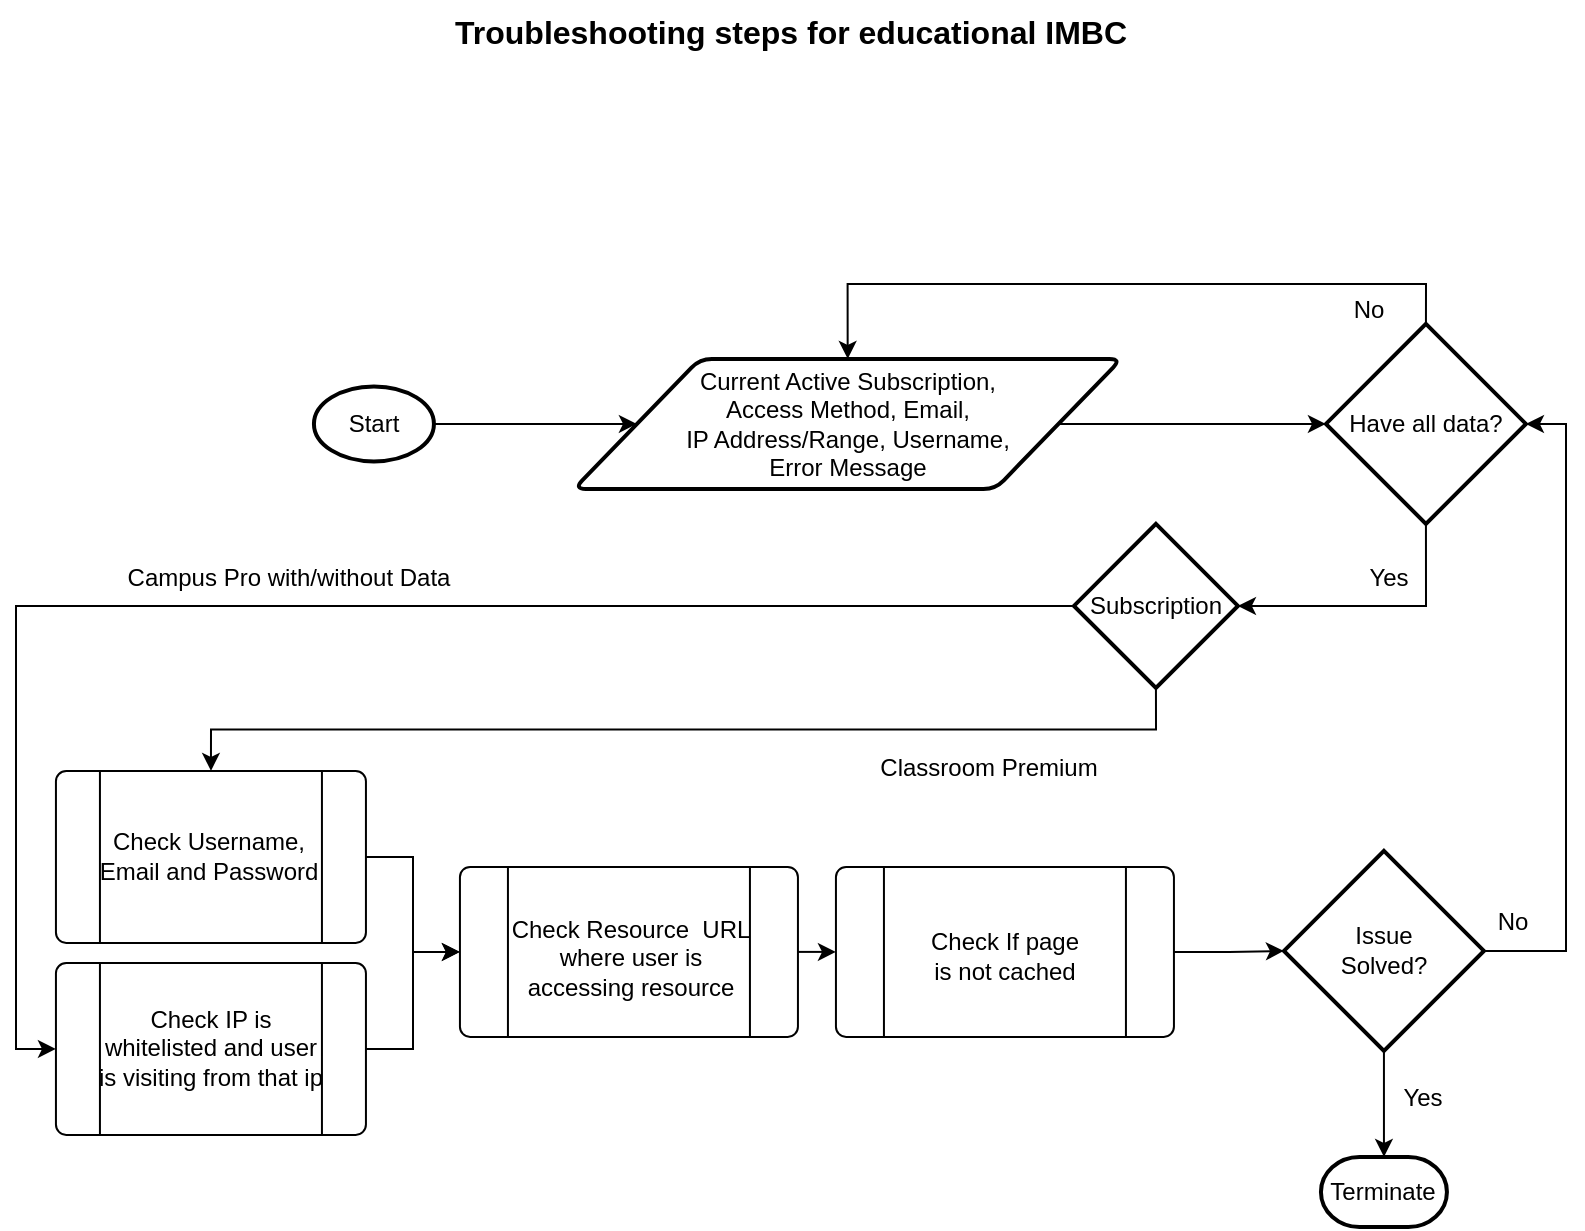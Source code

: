 <mxfile version="21.0.2" type="github"><diagram id="L7yQ3jqosHV66pNYu8Du" name="Page-1"><mxGraphModel dx="2074" dy="1091" grid="0" gridSize="10" guides="1" tooltips="1" connect="1" arrows="1" fold="1" page="1" pageScale="1" pageWidth="850" pageHeight="1100" math="0" shadow="0"><root><mxCell id="0"/><mxCell id="1" parent="0"/><mxCell id="f_lMZZhtw-J7g6iz7s1e-27" style="edgeStyle=orthogonalEdgeStyle;rounded=0;orthogonalLoop=1;jettySize=auto;html=1;exitX=1;exitY=0.5;exitDx=0;exitDy=0;exitPerimeter=0;entryX=0;entryY=0.5;entryDx=0;entryDy=0;" parent="1" source="f_lMZZhtw-J7g6iz7s1e-1" target="f_lMZZhtw-J7g6iz7s1e-2" edge="1"><mxGeometry relative="1" as="geometry"/></mxCell><mxCell id="f_lMZZhtw-J7g6iz7s1e-1" value="Start" style="strokeWidth=2;html=1;shape=mxgraph.flowchart.start_1;whiteSpace=wrap;" parent="1" vertex="1"><mxGeometry x="186.97" y="263.2" width="60" height="37.5" as="geometry"/></mxCell><mxCell id="f_lMZZhtw-J7g6iz7s1e-29" style="edgeStyle=orthogonalEdgeStyle;rounded=0;orthogonalLoop=1;jettySize=auto;html=1;exitX=1;exitY=0.5;exitDx=0;exitDy=0;entryX=0;entryY=0.5;entryDx=0;entryDy=0;entryPerimeter=0;" parent="1" source="f_lMZZhtw-J7g6iz7s1e-2" target="f_lMZZhtw-J7g6iz7s1e-5" edge="1"><mxGeometry relative="1" as="geometry"/></mxCell><mxCell id="f_lMZZhtw-J7g6iz7s1e-2" value="Current Active Subscription,&lt;br&gt;Access Method, Email,&lt;br&gt;IP Address/Range, Username,&lt;br&gt;Error Message" style="shape=parallelogram;html=1;strokeWidth=2;perimeter=parallelogramPerimeter;whiteSpace=wrap;rounded=1;arcSize=12;size=0.23;" parent="1" vertex="1"><mxGeometry x="316.97" y="249.45" width="273.75" height="65" as="geometry"/></mxCell><mxCell id="f_lMZZhtw-J7g6iz7s1e-30" style="edgeStyle=orthogonalEdgeStyle;rounded=0;orthogonalLoop=1;jettySize=auto;html=1;exitX=0.5;exitY=0;exitDx=0;exitDy=0;exitPerimeter=0;entryX=0.5;entryY=0;entryDx=0;entryDy=0;" parent="1" source="f_lMZZhtw-J7g6iz7s1e-5" target="f_lMZZhtw-J7g6iz7s1e-2" edge="1"><mxGeometry relative="1" as="geometry"/></mxCell><mxCell id="f_lMZZhtw-J7g6iz7s1e-89" style="edgeStyle=orthogonalEdgeStyle;rounded=0;orthogonalLoop=1;jettySize=auto;html=1;exitX=0.5;exitY=1;exitDx=0;exitDy=0;exitPerimeter=0;entryX=1;entryY=0.5;entryDx=0;entryDy=0;entryPerimeter=0;" parent="1" source="f_lMZZhtw-J7g6iz7s1e-5" target="f_lMZZhtw-J7g6iz7s1e-13" edge="1"><mxGeometry relative="1" as="geometry"/></mxCell><mxCell id="f_lMZZhtw-J7g6iz7s1e-5" value="Have all data?" style="strokeWidth=2;html=1;shape=mxgraph.flowchart.decision;whiteSpace=wrap;" parent="1" vertex="1"><mxGeometry x="692.97" y="231.95" width="100" height="100" as="geometry"/></mxCell><mxCell id="f_lMZZhtw-J7g6iz7s1e-8" value="No" style="text;html=1;align=center;verticalAlign=middle;resizable=0;points=[];autosize=1;strokeColor=none;fillColor=none;" parent="1" vertex="1"><mxGeometry x="697.97" y="212.45" width="33" height="26" as="geometry"/></mxCell><mxCell id="f_lMZZhtw-J7g6iz7s1e-12" value="Yes" style="text;html=1;align=center;verticalAlign=middle;resizable=0;points=[];autosize=1;strokeColor=none;fillColor=none;" parent="1" vertex="1"><mxGeometry x="704.97" y="346.45" width="38" height="26" as="geometry"/></mxCell><mxCell id="f_lMZZhtw-J7g6iz7s1e-13" value="&lt;font style=&quot;font-size: 12px;&quot;&gt;Subscription&lt;br&gt;&lt;/font&gt;" style="strokeWidth=2;html=1;shape=mxgraph.flowchart.decision;whiteSpace=wrap;" parent="1" vertex="1"><mxGeometry x="566.97" y="331.95" width="82" height="82" as="geometry"/></mxCell><mxCell id="f_lMZZhtw-J7g6iz7s1e-24" value="Classroom&amp;nbsp;&lt;span style=&quot;&quot;&gt;Premium&lt;/span&gt;" style="text;html=1;align=center;verticalAlign=middle;resizable=0;points=[];autosize=1;strokeColor=none;fillColor=none;" parent="1" vertex="1"><mxGeometry x="460.97" y="441.45" width="127" height="26" as="geometry"/></mxCell><mxCell id="f_lMZZhtw-J7g6iz7s1e-26" value="Campus Pro&amp;nbsp;&lt;span style=&quot;&quot;&gt;with/without Data&lt;/span&gt;" style="text;html=1;align=center;verticalAlign=middle;resizable=0;points=[];autosize=1;strokeColor=none;fillColor=none;" parent="1" vertex="1"><mxGeometry x="84.97" y="346.45" width="179" height="26" as="geometry"/></mxCell><mxCell id="f_lMZZhtw-J7g6iz7s1e-68" style="edgeStyle=orthogonalEdgeStyle;rounded=0;orthogonalLoop=1;jettySize=auto;html=1;exitX=0.5;exitY=1;exitDx=0;exitDy=0;exitPerimeter=0;entryX=0.5;entryY=0;entryDx=0;entryDy=0;" parent="1" source="f_lMZZhtw-J7g6iz7s1e-13" target="f_lMZZhtw-J7g6iz7s1e-39" edge="1"><mxGeometry relative="1" as="geometry"><mxPoint x="479.97" y="459.45" as="sourcePoint"/></mxGeometry></mxCell><mxCell id="f_lMZZhtw-J7g6iz7s1e-71" style="edgeStyle=orthogonalEdgeStyle;rounded=0;orthogonalLoop=1;jettySize=auto;html=1;exitX=0;exitY=0.5;exitDx=0;exitDy=0;exitPerimeter=0;entryX=0;entryY=0.5;entryDx=0;entryDy=0;" parent="1" source="f_lMZZhtw-J7g6iz7s1e-13" target="f_lMZZhtw-J7g6iz7s1e-66" edge="1"><mxGeometry relative="1" as="geometry"><mxPoint x="547.97" y="391.45" as="sourcePoint"/></mxGeometry></mxCell><mxCell id="f_lMZZhtw-J7g6iz7s1e-83" style="edgeStyle=orthogonalEdgeStyle;rounded=0;orthogonalLoop=1;jettySize=auto;html=1;exitX=1;exitY=0.5;exitDx=0;exitDy=0;exitPerimeter=0;entryX=1;entryY=0.5;entryDx=0;entryDy=0;entryPerimeter=0;" parent="1" source="f_lMZZhtw-J7g6iz7s1e-52" target="f_lMZZhtw-J7g6iz7s1e-5" edge="1"><mxGeometry relative="1" as="geometry"/></mxCell><mxCell id="f_lMZZhtw-J7g6iz7s1e-87" style="edgeStyle=orthogonalEdgeStyle;rounded=0;orthogonalLoop=1;jettySize=auto;html=1;exitX=0.5;exitY=1;exitDx=0;exitDy=0;exitPerimeter=0;entryX=0.5;entryY=0;entryDx=0;entryDy=0;entryPerimeter=0;" parent="1" source="f_lMZZhtw-J7g6iz7s1e-52" target="f_lMZZhtw-J7g6iz7s1e-59" edge="1"><mxGeometry relative="1" as="geometry"/></mxCell><mxCell id="f_lMZZhtw-J7g6iz7s1e-52" value="Issue&lt;br&gt;Solved?" style="strokeWidth=2;html=1;shape=mxgraph.flowchart.decision;whiteSpace=wrap;" parent="1" vertex="1"><mxGeometry x="671.97" y="495.45" width="100" height="100" as="geometry"/></mxCell><mxCell id="f_lMZZhtw-J7g6iz7s1e-59" value="Terminate" style="strokeWidth=2;html=1;shape=mxgraph.flowchart.terminator;whiteSpace=wrap;" parent="1" vertex="1"><mxGeometry x="690.47" y="648.45" width="63" height="35" as="geometry"/></mxCell><mxCell id="f_lMZZhtw-J7g6iz7s1e-62" value="" style="group" parent="1" vertex="1" connectable="0"><mxGeometry x="447.97" y="503.45" width="169" height="85" as="geometry"/></mxCell><mxCell id="f_lMZZhtw-J7g6iz7s1e-49" value="" style="verticalLabelPosition=bottom;verticalAlign=top;html=1;shape=process;whiteSpace=wrap;rounded=1;size=0.14;arcSize=6;" parent="f_lMZZhtw-J7g6iz7s1e-62" vertex="1"><mxGeometry width="169" height="85" as="geometry"/></mxCell><mxCell id="f_lMZZhtw-J7g6iz7s1e-50" value="Check If page&lt;br&gt;is not cached" style="text;html=1;align=center;verticalAlign=middle;resizable=0;points=[];autosize=1;strokeColor=none;fillColor=none;" parent="f_lMZZhtw-J7g6iz7s1e-62" vertex="1"><mxGeometry x="38.5" y="24" width="92" height="41" as="geometry"/></mxCell><mxCell id="f_lMZZhtw-J7g6iz7s1e-63" value="" style="group" parent="1" vertex="1" connectable="0"><mxGeometry x="259.97" y="503.45" width="169" height="85" as="geometry"/></mxCell><mxCell id="f_lMZZhtw-J7g6iz7s1e-42" value="" style="verticalLabelPosition=bottom;verticalAlign=top;html=1;shape=process;whiteSpace=wrap;rounded=1;size=0.14;arcSize=6;" parent="f_lMZZhtw-J7g6iz7s1e-63" vertex="1"><mxGeometry width="169" height="85" as="geometry"/></mxCell><mxCell id="f_lMZZhtw-J7g6iz7s1e-47" value="Check Resource&amp;nbsp; URL&lt;br&gt;where user is&lt;br&gt;accessing resource" style="text;html=1;align=center;verticalAlign=middle;resizable=0;points=[];autosize=1;strokeColor=none;fillColor=none;" parent="f_lMZZhtw-J7g6iz7s1e-63" vertex="1"><mxGeometry x="17" y="18" width="137" height="55" as="geometry"/></mxCell><mxCell id="f_lMZZhtw-J7g6iz7s1e-64" value="" style="group" parent="1" vertex="1" connectable="0"><mxGeometry x="57.97" y="455.45" width="155" height="86" as="geometry"/></mxCell><mxCell id="f_lMZZhtw-J7g6iz7s1e-39" value="" style="verticalLabelPosition=bottom;verticalAlign=top;html=1;shape=process;whiteSpace=wrap;rounded=1;size=0.14;arcSize=6;" parent="f_lMZZhtw-J7g6iz7s1e-64" vertex="1"><mxGeometry width="155" height="86" as="geometry"/></mxCell><mxCell id="f_lMZZhtw-J7g6iz7s1e-44" value="Check Username,&lt;br&gt;Email and Password" style="text;html=1;align=center;verticalAlign=middle;resizable=0;points=[];autosize=1;strokeColor=none;fillColor=none;" parent="f_lMZZhtw-J7g6iz7s1e-64" vertex="1"><mxGeometry x="13" y="22.5" width="127" height="41" as="geometry"/></mxCell><mxCell id="f_lMZZhtw-J7g6iz7s1e-65" value="" style="group" parent="1" vertex="1" connectable="0"><mxGeometry x="57.97" y="551.45" width="155" height="86" as="geometry"/></mxCell><mxCell id="f_lMZZhtw-J7g6iz7s1e-66" value="" style="verticalLabelPosition=bottom;verticalAlign=top;html=1;shape=process;whiteSpace=wrap;rounded=1;size=0.14;arcSize=6;" parent="f_lMZZhtw-J7g6iz7s1e-65" vertex="1"><mxGeometry width="155" height="86" as="geometry"/></mxCell><mxCell id="f_lMZZhtw-J7g6iz7s1e-67" value="Check IP is&lt;br&gt;whitelisted&amp;nbsp;and user&lt;br&gt;is visiting from that ip" style="text;html=1;align=center;verticalAlign=middle;resizable=0;points=[];autosize=1;strokeColor=none;fillColor=none;" parent="f_lMZZhtw-J7g6iz7s1e-65" vertex="1"><mxGeometry x="12" y="15.5" width="130" height="55" as="geometry"/></mxCell><mxCell id="f_lMZZhtw-J7g6iz7s1e-72" style="edgeStyle=orthogonalEdgeStyle;rounded=0;orthogonalLoop=1;jettySize=auto;html=1;exitX=1;exitY=0.5;exitDx=0;exitDy=0;entryX=0;entryY=0.5;entryDx=0;entryDy=0;" parent="1" source="f_lMZZhtw-J7g6iz7s1e-66" target="f_lMZZhtw-J7g6iz7s1e-42" edge="1"><mxGeometry relative="1" as="geometry"/></mxCell><mxCell id="f_lMZZhtw-J7g6iz7s1e-75" value="Yes" style="text;html=1;align=center;verticalAlign=middle;resizable=0;points=[];autosize=1;strokeColor=none;fillColor=none;" parent="1" vertex="1"><mxGeometry x="721.97" y="606.45" width="38" height="26" as="geometry"/></mxCell><mxCell id="f_lMZZhtw-J7g6iz7s1e-79" value="No" style="text;html=1;align=center;verticalAlign=middle;resizable=0;points=[];autosize=1;strokeColor=none;fillColor=none;" parent="1" vertex="1"><mxGeometry x="769.47" y="517.95" width="33" height="26" as="geometry"/></mxCell><mxCell id="f_lMZZhtw-J7g6iz7s1e-85" style="edgeStyle=orthogonalEdgeStyle;rounded=0;orthogonalLoop=1;jettySize=auto;html=1;exitX=1;exitY=0.5;exitDx=0;exitDy=0;entryX=0;entryY=0.5;entryDx=0;entryDy=0;" parent="1" source="f_lMZZhtw-J7g6iz7s1e-39" target="f_lMZZhtw-J7g6iz7s1e-42" edge="1"><mxGeometry relative="1" as="geometry"/></mxCell><mxCell id="f_lMZZhtw-J7g6iz7s1e-86" style="edgeStyle=orthogonalEdgeStyle;rounded=0;orthogonalLoop=1;jettySize=auto;html=1;exitX=1;exitY=0.5;exitDx=0;exitDy=0;entryX=0;entryY=0.5;entryDx=0;entryDy=0;" parent="1" source="f_lMZZhtw-J7g6iz7s1e-42" target="f_lMZZhtw-J7g6iz7s1e-49" edge="1"><mxGeometry relative="1" as="geometry"/></mxCell><mxCell id="f_lMZZhtw-J7g6iz7s1e-88" style="edgeStyle=orthogonalEdgeStyle;rounded=0;orthogonalLoop=1;jettySize=auto;html=1;exitX=1;exitY=0.5;exitDx=0;exitDy=0;entryX=0;entryY=0.5;entryDx=0;entryDy=0;entryPerimeter=0;" parent="1" source="f_lMZZhtw-J7g6iz7s1e-49" target="f_lMZZhtw-J7g6iz7s1e-52" edge="1"><mxGeometry relative="1" as="geometry"/></mxCell><mxCell id="f_lMZZhtw-J7g6iz7s1e-90" value="Troubleshooting steps for educational IMBC" style="text;html=1;align=center;verticalAlign=middle;resizable=0;points=[];autosize=1;strokeColor=none;fillColor=none;fontStyle=1;fontSize=16;" parent="1" vertex="1"><mxGeometry x="248" y="70" width="354" height="31" as="geometry"/></mxCell></root></mxGraphModel></diagram></mxfile>